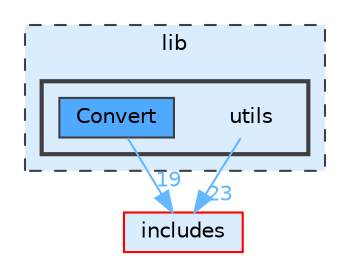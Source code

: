 digraph "lib/utils"
{
 // LATEX_PDF_SIZE
  bgcolor="transparent";
  edge [fontname=Helvetica,fontsize=10,labelfontname=Helvetica,labelfontsize=10];
  node [fontname=Helvetica,fontsize=10,shape=box,height=0.2,width=0.4];
  compound=true
  subgraph clusterdir_97aefd0d527b934f1d99a682da8fe6a9 {
    graph [ bgcolor="#daedff", pencolor="grey25", label="lib", fontname=Helvetica,fontsize=10 style="filled,dashed", URL="dir_97aefd0d527b934f1d99a682da8fe6a9.html",tooltip=""]
  subgraph clusterdir_4ce02b87227cef1244bdd1fa3b12a08b {
    graph [ bgcolor="#daedff", pencolor="grey25", label="", fontname=Helvetica,fontsize=10 style="filled,bold", URL="dir_4ce02b87227cef1244bdd1fa3b12a08b.html",tooltip=""]
    dir_4ce02b87227cef1244bdd1fa3b12a08b [shape=plaintext, label="utils"];
  dir_8892f3e8699bbfc82ad9494e1fc82913 [label="Convert", fillcolor="#4ea9ff", color="grey25", style="filled", URL="dir_8892f3e8699bbfc82ad9494e1fc82913.html",tooltip=""];
  }
  }
  dir_09e761304027c904456130627fd4dcf5 [label="includes", fillcolor="#daedff", color="red", style="filled", URL="dir_09e761304027c904456130627fd4dcf5.html",tooltip=""];
  dir_4ce02b87227cef1244bdd1fa3b12a08b->dir_09e761304027c904456130627fd4dcf5 [headlabel="23", labeldistance=1.5 headhref="dir_000028_000009.html" href="dir_000028_000009.html" color="steelblue1" fontcolor="steelblue1"];
  dir_8892f3e8699bbfc82ad9494e1fc82913->dir_09e761304027c904456130627fd4dcf5 [headlabel="19", labeldistance=1.5 headhref="dir_000005_000009.html" href="dir_000005_000009.html" color="steelblue1" fontcolor="steelblue1"];
}
